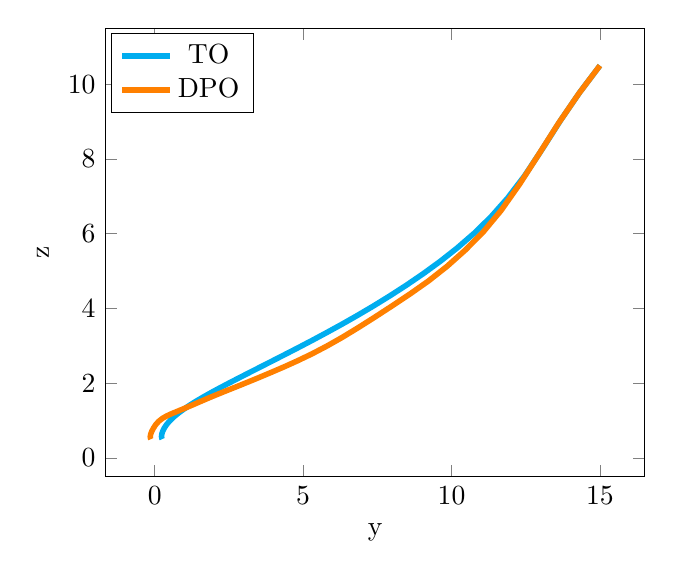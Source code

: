 \begin{tikzpicture}[]
\begin{axis}[legend style = {{at={(0.01,0.99)},anchor=north west}}, ylabel = {z}, axis equal image = {false}, xlabel = {y}, hide axis = {false}]\addplot+ [mark = {}, color=cyan, line width = 2pt]coordinates {
(15.0, 10.5)
(14.331, 9.797)
(13.686, 9.049)
(13.063, 8.272)
(12.464, 7.553)
(11.888, 6.953)
(11.325, 6.449)
(10.76, 6.01)
(10.191, 5.618)
(9.619, 5.26)
(9.048, 4.93)
(8.482, 4.623)
(7.922, 4.336)
(7.373, 4.067)
(6.837, 3.816)
(6.315, 3.58)
(5.81, 3.36)
(5.323, 3.152)
(4.856, 2.958)
(4.408, 2.775)
(3.982, 2.602)
(3.578, 2.439)
(3.196, 2.285)
(2.837, 2.139)
(2.501, 2.001)
(2.188, 1.87)
(1.898, 1.746)
(1.632, 1.627)
(1.388, 1.513)
(1.168, 1.404)
(0.971, 1.299)
(0.797, 1.197)
(0.646, 1.098)
(0.519, 1.001)
(0.414, 0.907)
(0.333, 0.815)
(0.275, 0.726)
(0.239, 0.643)
(0.227, 0.571)
(0.239, 0.52)
(0.25, 0.501)
};
\addlegendentry{TO}
\addplot+ [mark = {}, color=orange, line width = 2pt]coordinates {
(15.0, 10.5)
(14.286, 9.747)
(13.597, 8.947)
(12.934, 8.118)
(12.291, 7.323)
(11.666, 6.618)
(11.06, 6.039)
(10.461, 5.56)
(9.85, 5.127)
(9.222, 4.734)
(8.598, 4.385)
(7.995, 4.066)
(7.413, 3.765)
(6.852, 3.483)
(6.311, 3.222)
(5.791, 2.988)
(5.292, 2.781)
(4.814, 2.599)
(4.357, 2.435)
(3.921, 2.286)
(3.507, 2.148)
(3.115, 2.02)
(2.744, 1.901)
(2.395, 1.79)
(2.068, 1.685)
(1.764, 1.584)
(1.481, 1.487)
(1.221, 1.398)
(0.983, 1.318)
(0.767, 1.247)
(0.574, 1.184)
(0.404, 1.122)
(0.256, 1.055)
(0.131, 0.976)
(0.03, 0.886)
(-0.049, 0.79)
(-0.106, 0.701)
(-0.14, 0.627)
(-0.153, 0.565)
(-0.143, 0.517)
(-0.133, 0.499)
};
\addlegendentry{DPO}
\end{axis}

\end{tikzpicture}
